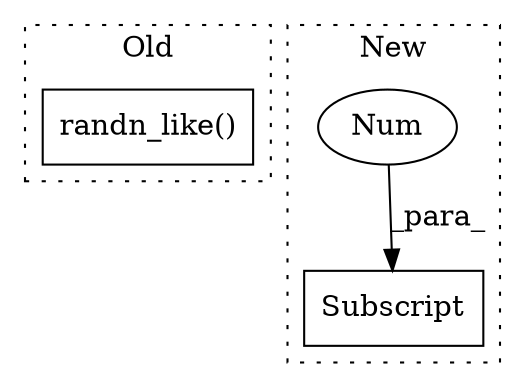 digraph G {
subgraph cluster0 {
1 [label="randn_like()" a="75" s="18708,18726" l="17,1" shape="box"];
label = "Old";
style="dotted";
}
subgraph cluster1 {
2 [label="Subscript" a="63" s="18705,0" l="10,0" shape="box"];
3 [label="Num" a="76" s="18713" l="1" shape="ellipse"];
label = "New";
style="dotted";
}
3 -> 2 [label="_para_"];
}